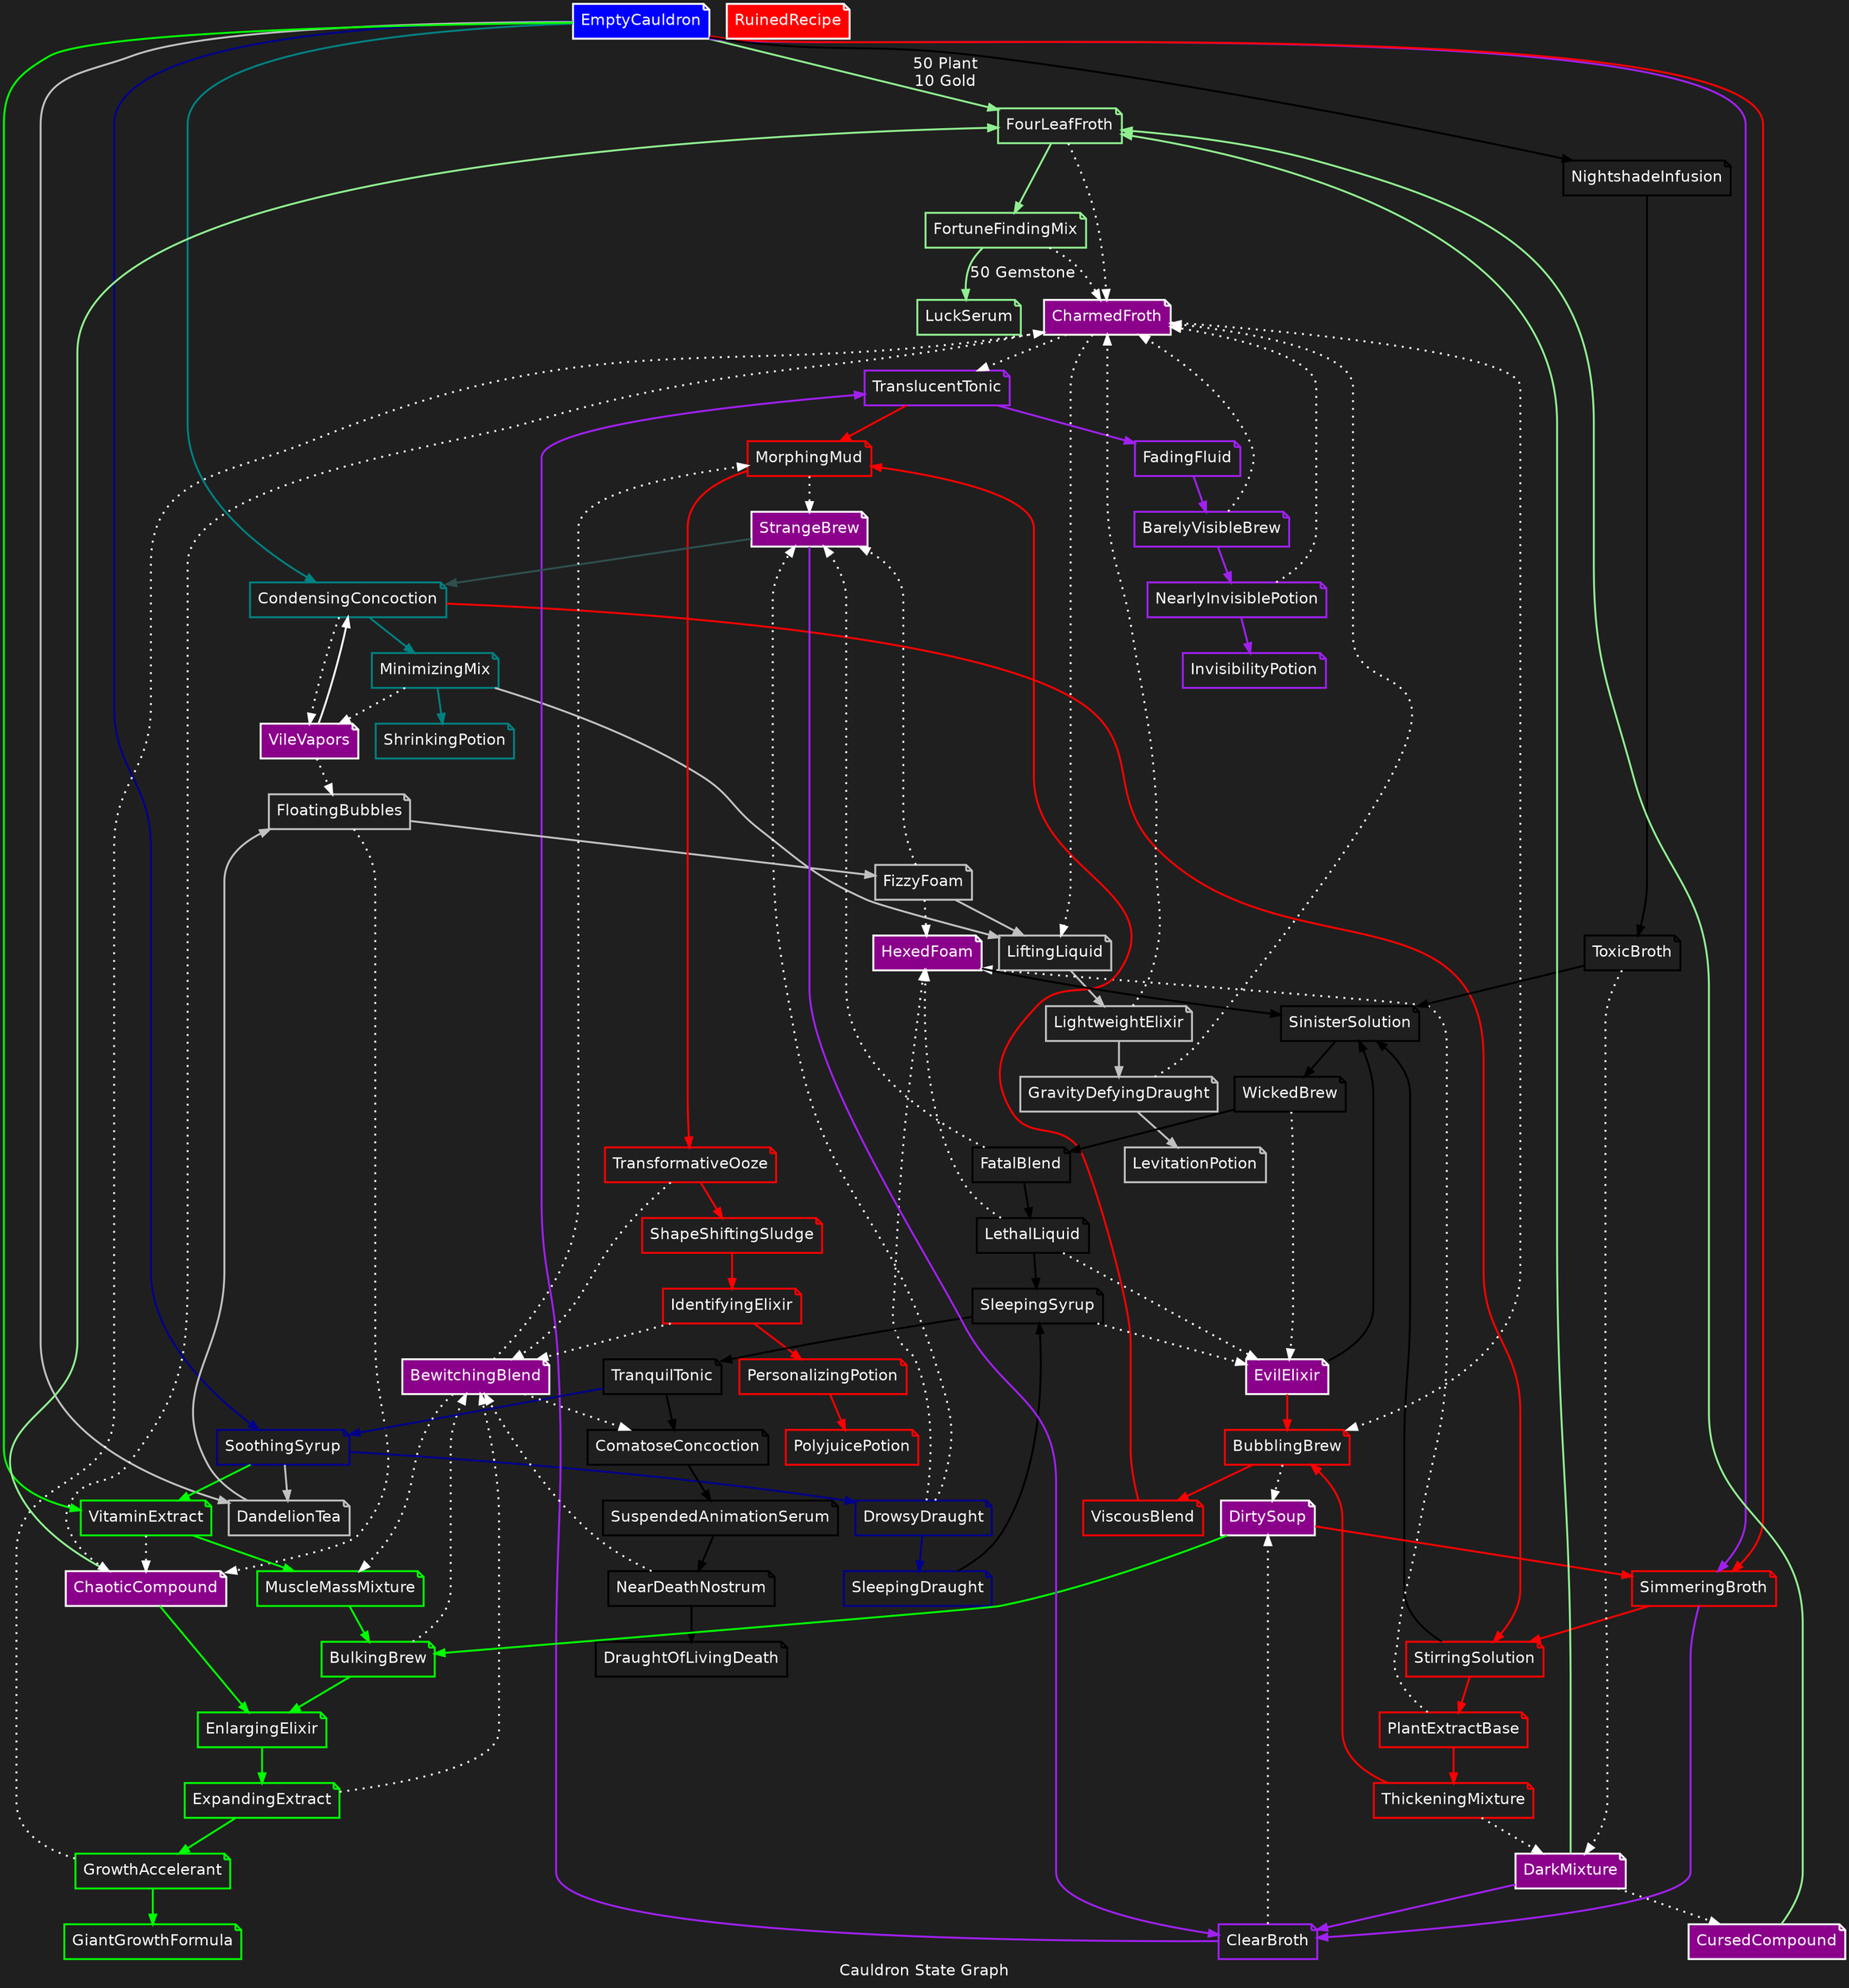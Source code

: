 digraph state_graph {
  // Define the styles
  graph [rankdir = TB; label = "Cauldron State Graph"; fontsize = 16; bgcolor = "#1F1F1F"; fontcolor = "#FFFFFF"; fontname = "Helvetica"; labelfontname = "Helvetica";];
  node [shape = note; fontsize = 16; fontname = "Helvetica"; labelfontname = "Helvetica"; fontcolor = "#FFFFFF"; color = "#FFFFFF"; penwidth = 2.0;];
  edge [fontsize = 16; fontname = "Helvetica"; labelfontname = "Helvetica"; fontcolor = "#FFFFFF"; color = "#FFFFFF"; penwidth = 2.0;];
  
  // -------------------- Materials --------------------
  
  /**
   * Materials
   * - Liquid
   *   - Water
   * - Solid
   *   - Metal
   *     - Iron
   *     - lightgreen
   *     - Silver
   *     - Copper
   *     - Fancy (Base for all other fancy metals if we want to add more)
   *   - Organic
   *     - Wood
   *       - Paper
   *     - Bone
   *     - Flesh
   *     - Leather
   *   - Natural
   *     - Stone
   *     - Dirt
   *     - Sand
   *     - Clay
   *     - Glass
   *     - Gemstones
   *     - Crystal
   *   - Plastic
   * - Gas
   * - Magic Power
   *   - Water Magic
   *   - Fire Magic
   *   - Earth Magic
   *   - Wind Magic
   */
  
  // -------------------- States --------------------
  // Start State
  EmptyCauldron [style = filled;fillcolor = blue;];
  
  // Intermediate States
  // StimulatingSolution [color = red;];
  // VibrantTonic [color = red;];
  
  FourLeafFroth [color = lightgreen;];
  FortuneFindingMix [color = lightgreen;];
  
  CondensingConcoction [color = teal;];
  MinimizingMix [color = teal;];
  
  SoothingSyrup [color = darkblue;];
  DrowsyDraught [color = darkblue;];
  
  // ClarifyingCompound [color = blue;];
  // HonestyElixir [color = blue;];
  
  SimmeringBroth [color = purple;];
  ClearBroth [color = purple;];
  TranslucentTonic [color = purple;];
  FadingFluid [color = purple;];
  BarelyVisibleBrew [color = purple;];
  NearlyInvisiblePotion [color = purple;];
  
  DandelionTea [color = grey;];
  FloatingBubbles [color = grey;];
  FizzyFoam [color = grey;];
  LiftingLiquid [color = grey;];
  LightweightElixir [color = grey;];
  GravityDefyingDraught [color = grey;];
  
  // ShimmeringSolution [color = lightblue;];
  // GlimmeringGlobs[color = lightblue;];
  // VaporizingVapors[color = lightblue;];
  // DisappearingDraught[color = lightblue;];
  // PhazingPotion[color = lightblue;];
  // CrossfadeConcoction[color = lightblue;];
  
  VitaminExtract [color = green;];
  MuscleMassMixture [color = green;];
  BulkingBrew [color = green;];
  EnlargingElixir [color = green;];
  ExpandingExtract [color = green;];
  GrowthAccelerant [color = green;];
  
  // SimmeringBroth [color = orange;];
  // BubblingBrimstone [color = orange;];
  // SearingAcidSolution [color = orange;];
  // FieryConcoction [color = orange;];
  // SmolderingPotion [color = orange;];
  // SmokeSpewingBrew [color = orange;];
  
  SimmeringBroth [color = red;];
  StirringSolution [color = red;];
  PlantExtractBase [color = red;];
  ThickeningMixture [color = red;];
  BubblingBrew [color = red;];
  ViscousBlend [color = red;];
  MorphingMud [color = red;];
  TransformativeOoze [color = red;];
  ShapeShiftingSludge [color = red;];
  IdentifyingElixir [color = red;];
  PersonalizingPotion [color = red;];
  
  NightshadeInfusion [color = black;];
  ToxicBroth [color = black;];
  SinisterSolution [color = black;];
  WickedBrew [color = black;];
  FatalBlend [color = black;];
  LethalLiquid [color = black;];
  SleepingSyrup [color = black;];
  TranquilTonic [color = black;];
  ComatoseConcoction [color = black;];
  SuspendedAnimationSerum [color = black;];
  NearDeathNostrum [color = black;];
  
  // End State
  // EnergyElixir [color = red;];
  LuckSerum [color = lightgreen;];
  ShrinkingPotion [color = teal;];
  SleepingDraught [color = darkblue;];
  // TruthSerum [color = blue;];
  InvisibilityPotion [color = purple;];
  LevitationPotion [color = grey;];
  // TeleportationTincture [color = lightblue;];
  GiantGrowthFormula [color = green;];
  // DragonsBreathBrew [color = orange;];
  PolyjuicePotion [color = red;];
  DraughtOfLivingDeath [color = black;];
  
  // Game Over
  RuinedRecipe [style = filled;fillcolor = red;];
  
  // Inter Recipe States
  DirtySoup [style = filled;fillcolor = darkmagenta;];
  StrangeBrew [style = filled;fillcolor = darkmagenta;];
  DarkMixture [style = filled;fillcolor = darkmagenta;];
  CursedCompound [style = filled;fillcolor = darkmagenta;];
  ChaoticCompound [style = filled;fillcolor = darkmagenta;];
  HexedFoam [style = filled;fillcolor = darkmagenta;];
  CharmedFroth [style = filled;fillcolor = darkmagenta;];
  BewitchingBlend [style = filled;fillcolor = darkmagenta;];
  EvilElixir [style = filled;fillcolor = darkmagenta;];
  VileVapors [style = filled;fillcolor = darkmagenta;];
  
  // -------------------- Potions --------------------
  // difficulty depends on the intended path length
  // length = 3 -> easy
  // length = 3-5 -> medium
  // length = 5+ -> hard
  
  // Energy Elixir
  // EmptyCauldron -> StimulatingSolution [color = red; label=""];
  // StimulatingSolution -> VibrantTonic [color = red; label=""];
  // VibrantTonic -> EnergyElixir [color = red; label=""];
  
  // Luck Serum
  EmptyCauldron -> FourLeafFroth [color = lightgreen; label = "50 Plant\n10 Gold";];
  FourLeafFroth -> FortuneFindingMix [color = lightgreen; label = "";];
  FortuneFindingMix -> LuckSerum [color = lightgreen; label = "50 Gemstone";];
  
  // Shrinking Potion
  EmptyCauldron -> CondensingConcoction [color = teal; label = "";];
  CondensingConcoction -> MinimizingMix [color = teal; label = "";];
  MinimizingMix -> ShrinkingPotion [color = teal; label = "";];
  
  // Sleeping Draught
  EmptyCauldron -> SoothingSyrup [color = darkblue; label = "";];
  SoothingSyrup -> DrowsyDraught [color = darkblue; label = "";];
  DrowsyDraught -> SleepingDraught [color = darkblue; label = "";];
  
  // Truth Serum
  // EmptyCauldron -> ClarifyingCompound [color = blue; label=""];
  // ClarifyingCompound -> HonestyElixir [color = blue; label=""];
  // HonestyElixir -> TruthSerum [color = blue; label=""];
  
  // Invisibility Potion
  EmptyCauldron -> SimmeringBroth [color = purple; label = "";];
  SimmeringBroth -> ClearBroth [color = purple; label = "";];
  ClearBroth -> TranslucentTonic [color = purple; label = "";];
  TranslucentTonic -> FadingFluid [color = purple; label = "";];
  FadingFluid -> BarelyVisibleBrew [color = purple; label = "";];
  BarelyVisibleBrew -> NearlyInvisiblePotion [color = purple; label = "";];
  NearlyInvisiblePotion -> InvisibilityPotion [color = purple; label = "";];
  
  // Levitation Potion
  EmptyCauldron -> DandelionTea [color = gray; label = "";];
  DandelionTea -> FloatingBubbles [color = gray; label = "";];
  FloatingBubbles -> FizzyFoam [color = gray; label = "";];
  FizzyFoam -> LiftingLiquid [color = gray; label = "";];
  LiftingLiquid -> LightweightElixir [color = gray; label = "";];
  LightweightElixir -> GravityDefyingDraught [color = gray; label = "";];
  GravityDefyingDraught -> LevitationPotion [color = gray; label = "";];
  
  // Teleportation Tincture
  // EmptyCauldron -> ShimmeringSolution [color = lightblue; label=""];
  // ShimmeringSolution -> GlimmeringGlobs [color = lightblue; label=""];
  // GlimmeringGlobs -> VaporizingVapors [color = lightblue; label=""];
  // VaporizingVapors -> DisappearingDraught [color = lightblue; label=""];
  // DisappearingDraught -> PhazingPotion [color = lightblue; label=""];
  // PhazingPotion -> CrossfadeConcoction [color = lightblue; label=""];
  // CrossfadeConcoction -> TeleportationTincture [color = lightblue; label=""];
  
  // Giant's Growth Formula
  EmptyCauldron -> VitaminExtract [color = green; label = "";];
  VitaminExtract -> MuscleMassMixture [color = green; label = "";];
  MuscleMassMixture -> BulkingBrew [color = green; label = "";];
  BulkingBrew -> EnlargingElixir [color = green; label = "";];
  EnlargingElixir -> ExpandingExtract [color = green; label = "";];
  ExpandingExtract -> GrowthAccelerant [color = green; label = "";];
  GrowthAccelerant -> GiantGrowthFormula [color = green; label = "";];
  
  // Dragon's Breath Brew
  // EmptyCauldron -> SimmeringBroth [color = orange; label=""];
  // SimmeringBroth -> BubblingBrimstone [color = orange; label=""];
  // BubblingBrimstone -> SearingAcidSolution [color = orange; label=""];
  // SearingAcidSolution -> FieryConcoction [color = orange; label=""];
  // FieryConcoction -> SmolderingPotion [color = orange; label=""];
  // SmolderingPotion -> SmokeSpewingBrew [color = orange; label=""];
  // SmokeSpewingBrew -> DragonsBreathBrew [color = orange; label=""];
  
  // Polyjuice Potion
  EmptyCauldron -> SimmeringBroth [color = red; label = "";];
  SimmeringBroth -> StirringSolution [color = red; label = "";];
  StirringSolution -> PlantExtractBase [color = red; label = "";];
  PlantExtractBase -> ThickeningMixture [color = red; label = "";];
  ThickeningMixture -> BubblingBrew [color = red; label = "";];
  BubblingBrew -> ViscousBlend [color = red; label = "";];
  ViscousBlend -> MorphingMud [color = red; label = "";];
  MorphingMud -> TransformativeOoze [color = red; label = "";];
  TransformativeOoze -> ShapeShiftingSludge [color = red; label = "";];
  ShapeShiftingSludge -> IdentifyingElixir [color = red; label = "";];
  IdentifyingElixir -> PersonalizingPotion [color = red; label = "";];
  PersonalizingPotion -> PolyjuicePotion [color = red; label = "";];
  
  // Draught of Living Death
  EmptyCauldron -> NightshadeInfusion [color = black; label = "";];
  NightshadeInfusion -> ToxicBroth [color = black; label = "";];
  ToxicBroth -> SinisterSolution [color = black; label = "";];
  SinisterSolution -> WickedBrew [color = black; label = "";];
  WickedBrew -> FatalBlend [color = black; label = "";];
  FatalBlend -> LethalLiquid [color = black; label = "";];
  LethalLiquid -> SleepingSyrup [color = black; label = "";];
  SleepingSyrup -> TranquilTonic [color = black; label = "";];
  TranquilTonic -> ComatoseConcoction [color = black; label = "";];
  ComatoseConcoction -> SuspendedAnimationSerum [color = black; label = "";];
  SuspendedAnimationSerum -> NearDeathNostrum [color = black; label = "";];
  NearDeathNostrum -> DraughtOfLivingDeath [color = black; label = "";];
  
  // -------------------- Cross Recipe Connections --------------------
  
  SleepingDraught -> SleepingSyrup [color = black; label = "";];
  // has to be a big transition
  StirringSolution -> SinisterSolution [color = black; label = "";];
  TranslucentTonic -> MorphingMud [color = red; label = "";];
  SoothingSyrup -> VitaminExtract [color = green; label = "";];
  SoothingSyrup -> DandelionTea [color = gray; label = "";];
  DrowsyDraught -> StrangeBrew [style = dotted; label = "";];
  TranquilTonic -> SoothingSyrup [color = darkblue; label = "";];
  CondensingConcoction -> StirringSolution [color = red; label = "";];
  MinimizingMix -> LiftingLiquid [color = gray; label = "";];
  
  
  // -------------------- Inter Recipe States --------------------
  // Dirty Soup
  ClearBroth -> DirtySoup [style = dotted; label = "";];
  BubblingBrew -> DirtySoup [style = dotted; label = "";];
  DirtySoup -> SimmeringBroth [color = red; label = "";];
  DirtySoup -> BulkingBrew [color = green; label = "";];
  
  // Strange Brew
  FizzyFoam -> StrangeBrew [style = dotted; label = "";];
  FatalBlend -> StrangeBrew [style = dotted; label = "";];
  MorphingMud -> StrangeBrew [style = dotted; label = "";];
  StrangeBrew -> CondensingConcoction [color = darkslategrey; label = "";];
  StrangeBrew -> ClearBroth [color = purple; label = "";];
  
  // Dark Mixture
  ToxicBroth -> DarkMixture [style = dotted; label = "";];
  ThickeningMixture -> DarkMixture [style = dotted; label = "";];
  DarkMixture -> FourLeafFroth [color = lightgreen; label = "";];
  DarkMixture -> ClearBroth [color = purple; label = "";];
  
  // CursedCompound
  DarkMixture -> CursedCompound [style = dotted; label = "";];
  CursedCompound -> FourLeafFroth [color = lightgreen; label = "";];
  
  // ChaoticCompound
  VitaminExtract -> ChaoticCompound [style = dotted; label = "";];
  FloatingBubbles -> ChaoticCompound [style = dotted; label = "";];
  ChaoticCompound -> FourLeafFroth [color = lightgreen; label = "";];
  ChaoticCompound -> EnlargingElixir [color = green; label = "";];
  
  // Hexed Foam
  FizzyFoam -> HexedFoam [style = dotted; label = "";];
  PlantExtractBase -> HexedFoam [style = dotted; label = "";];
  LethalLiquid -> HexedFoam [style = dotted; label = "";];
  DrowsyDraught -> HexedFoam [style = dotted; label = "";];
  HexedFoam -> SinisterSolution [color = black; label = "";];
  
  // Vile Vapors
  CondensingConcoction -> VileVapors [style = dotted; label = "";];
  MinimizingMix -> VileVapors [style = dotted; label = "";];
  
  VileVapors -> FloatingBubbles [style = dotted; label = "";];
  VileVapors -> CondensingConcoction [style = teal; label = "";];
  
  // Evil Elixer
  WickedBrew -> EvilElixir [style = dotted; label = "";];
  LethalLiquid -> EvilElixir [style = dotted; label = "";];
  SleepingSyrup -> EvilElixir [style = dotted; label = "";];
  
  EvilElixir -> SinisterSolution [color = black; label = "";];
  EvilElixir -> BubblingBrew [color = red; label = "";];
  
  // Bewitching Blend
  TransformativeOoze -> BewitchingBlend [style = dotted; label = "";];
  NearDeathNostrum -> BewitchingBlend [style = dotted; label = "";];
  IdentifyingElixir -> BewitchingBlend [style = dotted; label = "";];
  ExpandingExtract -> BewitchingBlend [style = dotted; label = "";];
  BulkingBrew -> BewitchingBlend [style = dotted; label = "";];
  
  BewitchingBlend -> MuscleMassMixture [style = dotted; label = "";];
  BewitchingBlend -> MorphingMud [style = dotted; label = "";];
  BewitchingBlend -> ComatoseConcoction [style = dotted; label = "";];
  
  // Charmed Froth
  LightweightElixir -> CharmedFroth [style = dotted; label = "";];
  GravityDefyingDraught -> CharmedFroth [style = dotted; label = "";];
  BarelyVisibleBrew -> CharmedFroth [style = dotted; label = "";];
  NearlyInvisiblePotion -> CharmedFroth [style = dotted; label = "";];
  FourLeafFroth -> CharmedFroth [style = dotted; label = "";];
  FortuneFindingMix -> CharmedFroth [style = dotted; label = "";];
  GrowthAccelerant -> CharmedFroth [style = dotted; label = "";];
  
  CharmedFroth -> BubblingBrew [style = dotted;];
  CharmedFroth -> ChaoticCompound [style = dotted;];
  CharmedFroth -> TranslucentTonic [style = dotted;];
  CharmedFroth -> LiftingLiquid [style = dotted;];
}